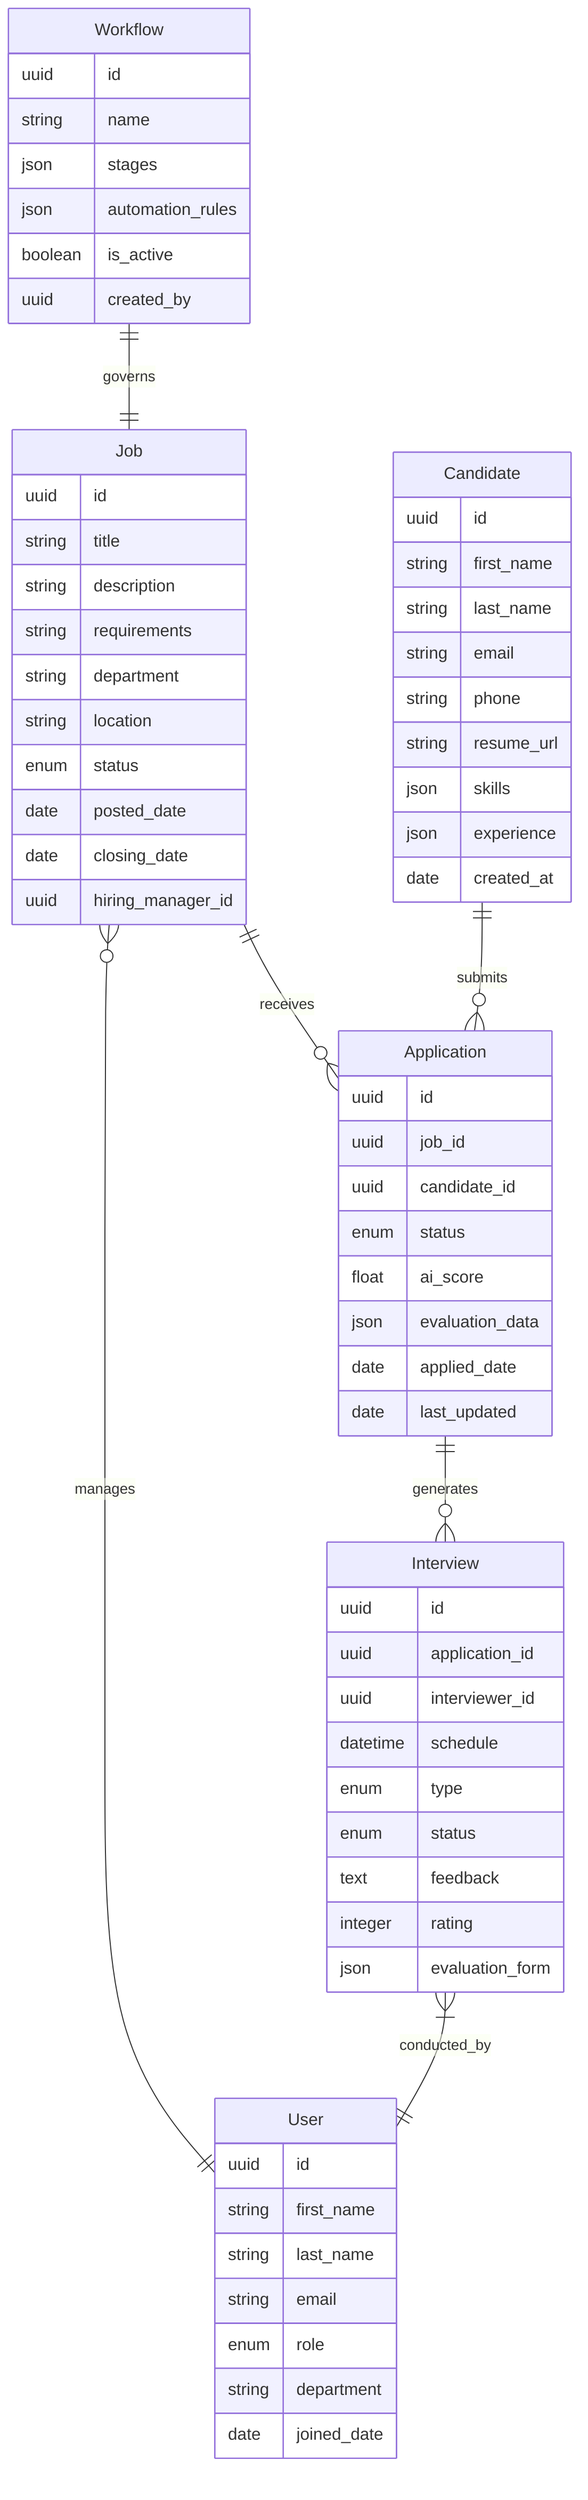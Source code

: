 erDiagram
    Job ||--o{ Application : receives
    Job {
        uuid id
        string title
        string description
        string requirements
        string department
        string location
        enum status
        date posted_date
        date closing_date
        uuid hiring_manager_id
    }
    
    Candidate ||--o{ Application : submits
    Candidate {
        uuid id
        string first_name
        string last_name
        string email
        string phone
        string resume_url
        json skills
        json experience
        date created_at
    }
    
    Application ||--o{ Interview : generates
    Application {
        uuid id
        uuid job_id
        uuid candidate_id
        enum status
        float ai_score
        json evaluation_data
        date applied_date
        date last_updated
    }
    
    Interview }|--|| User : conducted_by
    Interview {
        uuid id
        uuid application_id
        uuid interviewer_id
        datetime schedule
        enum type
        enum status
        text feedback
        integer rating
        json evaluation_form
    }
    
    User ||--o{ Job : manages
    User {
        uuid id
        string first_name
        string last_name
        string email
        enum role
        string department
        date joined_date
    }
    
    Workflow ||--|| Job : governs
    Workflow {
        uuid id
        string name
        json stages
        json automation_rules
        boolean is_active
        uuid created_by
    }